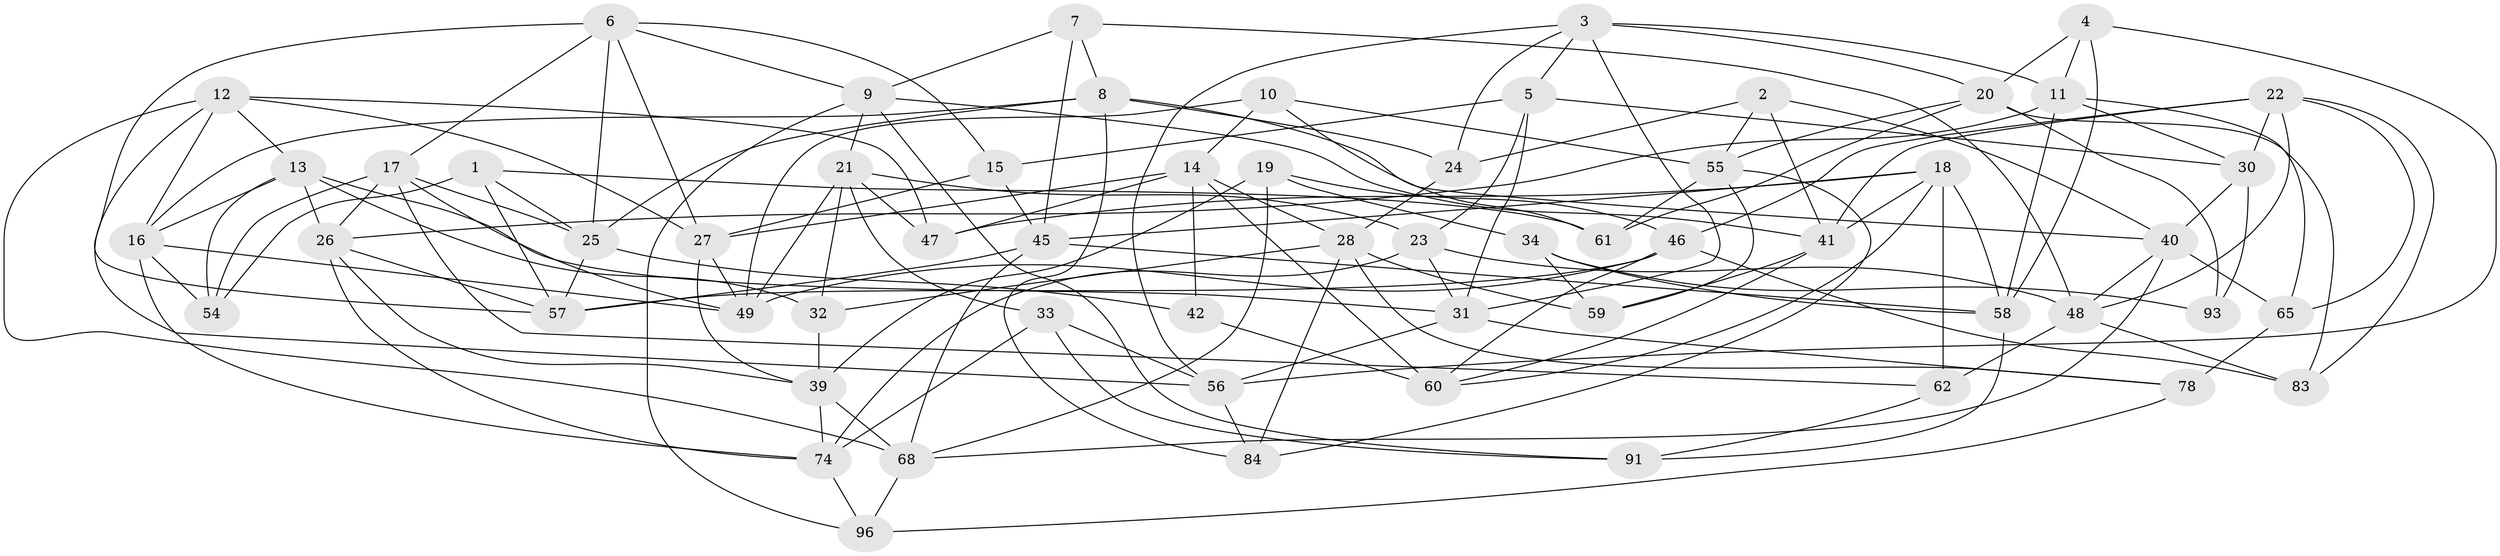 // Generated by graph-tools (version 1.1) at 2025/24/03/03/25 07:24:24]
// undirected, 60 vertices, 153 edges
graph export_dot {
graph [start="1"]
  node [color=gray90,style=filled];
  1;
  2;
  3 [super="+50"];
  4;
  5 [super="+35"];
  6 [super="+63"];
  7;
  8 [super="+44"];
  9 [super="+82"];
  10;
  11 [super="+95"];
  12 [super="+79"];
  13 [super="+53"];
  14 [super="+81"];
  15;
  16 [super="+37"];
  17 [super="+38"];
  18 [super="+36"];
  19;
  20 [super="+67"];
  21 [super="+43"];
  22 [super="+64"];
  23 [super="+29"];
  24;
  25 [super="+77"];
  26 [super="+66"];
  27 [super="+75"];
  28 [super="+52"];
  30 [super="+87"];
  31 [super="+85"];
  32;
  33;
  34;
  39 [super="+71"];
  40 [super="+80"];
  41 [super="+90"];
  42;
  45 [super="+69"];
  46 [super="+89"];
  47;
  48 [super="+72"];
  49 [super="+51"];
  54;
  55 [super="+70"];
  56 [super="+73"];
  57 [super="+94"];
  58 [super="+88"];
  59;
  60 [super="+92"];
  61;
  62;
  65;
  68 [super="+86"];
  74 [super="+76"];
  78;
  83;
  84;
  91;
  93;
  96;
  1 -- 54;
  1 -- 61;
  1 -- 57;
  1 -- 25;
  2 -- 24;
  2 -- 55;
  2 -- 40;
  2 -- 41;
  3 -- 11;
  3 -- 31;
  3 -- 24;
  3 -- 20;
  3 -- 5;
  3 -- 56;
  4 -- 58;
  4 -- 56;
  4 -- 20;
  4 -- 11;
  5 -- 30;
  5 -- 15;
  5 -- 23 [weight=2];
  5 -- 31;
  6 -- 15;
  6 -- 9;
  6 -- 57;
  6 -- 25;
  6 -- 27;
  6 -- 17;
  7 -- 9;
  7 -- 45;
  7 -- 48;
  7 -- 8;
  8 -- 84;
  8 -- 25;
  8 -- 24;
  8 -- 16;
  8 -- 40;
  9 -- 91;
  9 -- 96;
  9 -- 21;
  9 -- 41;
  10 -- 61;
  10 -- 55;
  10 -- 14;
  10 -- 49;
  11 -- 26;
  11 -- 65;
  11 -- 58;
  11 -- 30;
  12 -- 13;
  12 -- 27;
  12 -- 68;
  12 -- 47;
  12 -- 16;
  12 -- 56;
  13 -- 32;
  13 -- 31;
  13 -- 16;
  13 -- 26;
  13 -- 54;
  14 -- 42;
  14 -- 27;
  14 -- 60;
  14 -- 28;
  14 -- 47;
  15 -- 45;
  15 -- 27;
  16 -- 74;
  16 -- 49;
  16 -- 54;
  17 -- 54;
  17 -- 25;
  17 -- 62;
  17 -- 49;
  17 -- 26;
  18 -- 60;
  18 -- 58;
  18 -- 45;
  18 -- 62;
  18 -- 47;
  18 -- 41;
  19 -- 34;
  19 -- 68;
  19 -- 39;
  19 -- 46;
  20 -- 93;
  20 -- 83;
  20 -- 61;
  20 -- 55;
  21 -- 33;
  21 -- 32;
  21 -- 47;
  21 -- 23;
  21 -- 49;
  22 -- 65;
  22 -- 41;
  22 -- 83;
  22 -- 48;
  22 -- 46;
  22 -- 30;
  23 -- 74;
  23 -- 48;
  23 -- 31;
  24 -- 28;
  25 -- 57;
  25 -- 42;
  26 -- 57;
  26 -- 74;
  26 -- 39;
  27 -- 49;
  27 -- 39;
  28 -- 84;
  28 -- 78;
  28 -- 32;
  28 -- 59;
  30 -- 93 [weight=2];
  30 -- 40;
  31 -- 78;
  31 -- 56;
  32 -- 39;
  33 -- 91;
  33 -- 74;
  33 -- 56;
  34 -- 59;
  34 -- 93;
  34 -- 58;
  39 -- 74;
  39 -- 68;
  40 -- 48;
  40 -- 65;
  40 -- 68;
  41 -- 60;
  41 -- 59;
  42 -- 60 [weight=2];
  45 -- 58;
  45 -- 57;
  45 -- 68;
  46 -- 60;
  46 -- 83;
  46 -- 57;
  46 -- 49;
  48 -- 83;
  48 -- 62;
  55 -- 59;
  55 -- 61;
  55 -- 84;
  56 -- 84;
  58 -- 91;
  62 -- 91;
  65 -- 78;
  68 -- 96;
  74 -- 96;
  78 -- 96;
}
